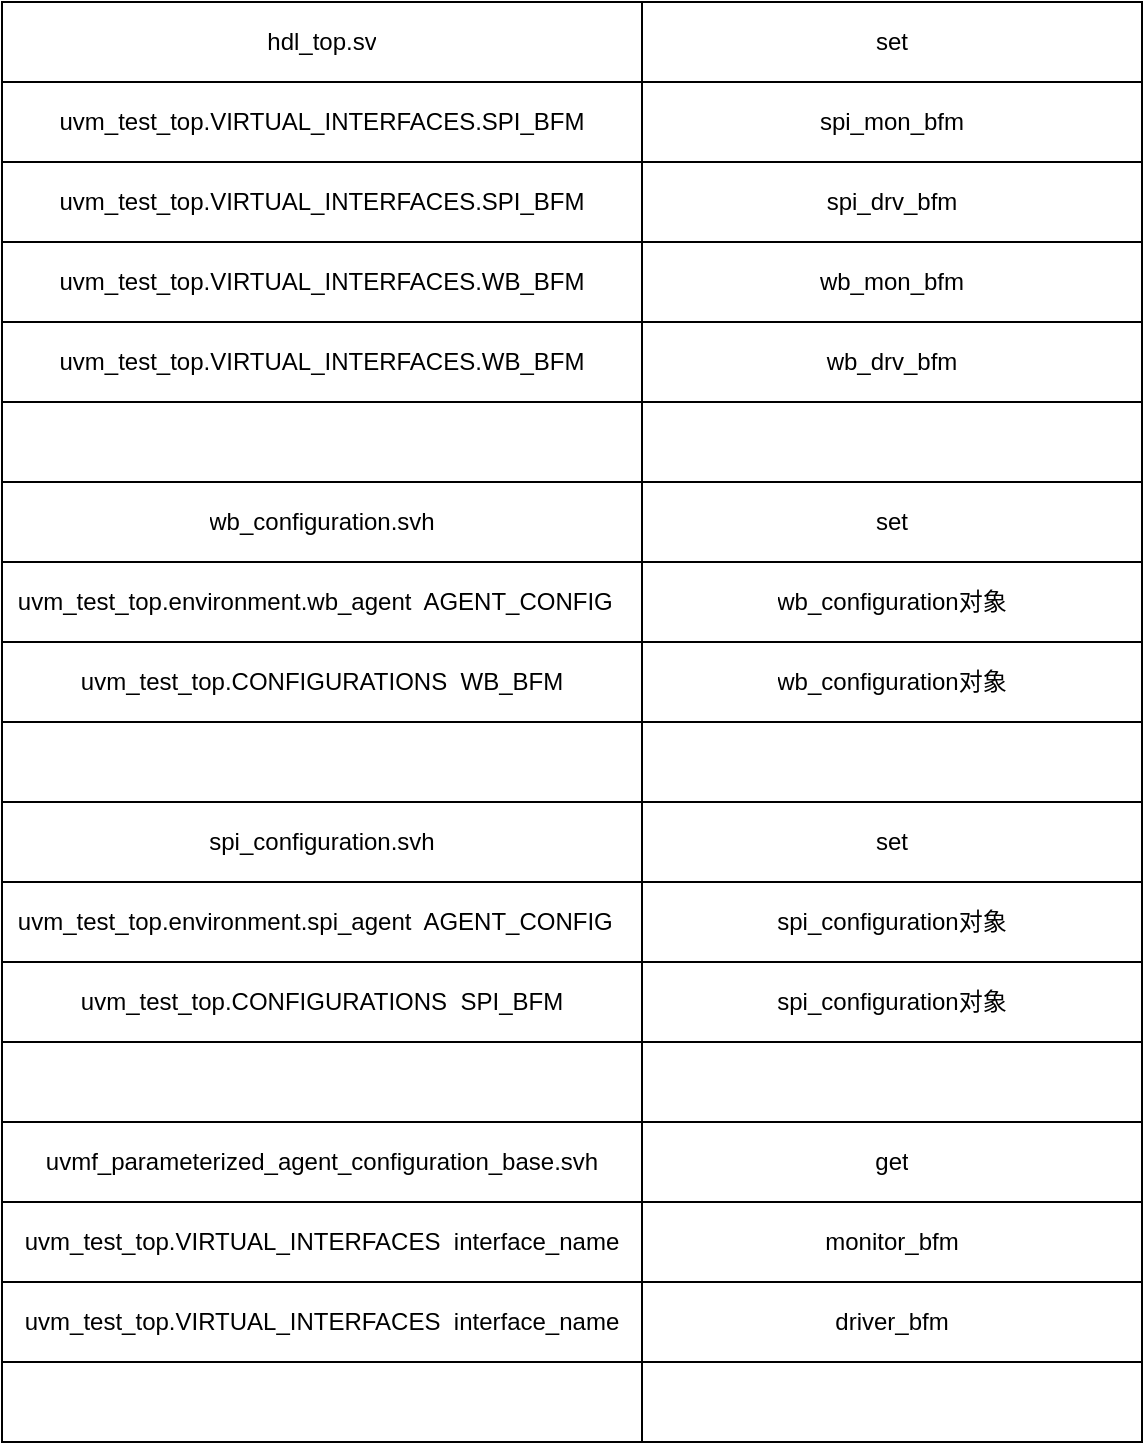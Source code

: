 <mxfile version="14.1.7" type="github">
  <diagram id="WSW8xZrhJjiLpJsR_UUB" name="第 1 页">
    <mxGraphModel dx="992" dy="1730" grid="1" gridSize="10" guides="1" tooltips="1" connect="1" arrows="1" fold="1" page="1" pageScale="1" pageWidth="827" pageHeight="1169" math="0" shadow="0">
      <root>
        <mxCell id="0" />
        <mxCell id="1" parent="0" />
        <mxCell id="j_vK4v9nBlvfzGYmeDym-2" value="" style="shape=table;html=1;whiteSpace=wrap;startSize=0;container=1;collapsible=0;childLayout=tableLayout;" vertex="1" parent="1">
          <mxGeometry x="80" y="-50" width="570" height="720" as="geometry" />
        </mxCell>
        <mxCell id="j_vK4v9nBlvfzGYmeDym-3" value="" style="shape=partialRectangle;html=1;whiteSpace=wrap;collapsible=0;dropTarget=0;pointerEvents=0;fillColor=none;top=0;left=0;bottom=0;right=0;points=[[0,0.5],[1,0.5]];portConstraint=eastwest;" vertex="1" parent="j_vK4v9nBlvfzGYmeDym-2">
          <mxGeometry width="570" height="40" as="geometry" />
        </mxCell>
        <mxCell id="j_vK4v9nBlvfzGYmeDym-4" value="hdl_top.sv" style="shape=partialRectangle;html=1;whiteSpace=wrap;connectable=0;overflow=hidden;fillColor=none;top=0;left=0;bottom=0;right=0;" vertex="1" parent="j_vK4v9nBlvfzGYmeDym-3">
          <mxGeometry width="320" height="40" as="geometry" />
        </mxCell>
        <mxCell id="j_vK4v9nBlvfzGYmeDym-5" value="set" style="shape=partialRectangle;html=1;whiteSpace=wrap;connectable=0;overflow=hidden;fillColor=none;top=0;left=0;bottom=0;right=0;" vertex="1" parent="j_vK4v9nBlvfzGYmeDym-3">
          <mxGeometry x="320" width="250" height="40" as="geometry" />
        </mxCell>
        <mxCell id="j_vK4v9nBlvfzGYmeDym-6" value="" style="shape=partialRectangle;html=1;whiteSpace=wrap;collapsible=0;dropTarget=0;pointerEvents=0;fillColor=none;top=0;left=0;bottom=0;right=0;points=[[0,0.5],[1,0.5]];portConstraint=eastwest;" vertex="1" parent="j_vK4v9nBlvfzGYmeDym-2">
          <mxGeometry y="40" width="570" height="40" as="geometry" />
        </mxCell>
        <mxCell id="j_vK4v9nBlvfzGYmeDym-7" value="" style="shape=partialRectangle;html=1;whiteSpace=wrap;connectable=0;overflow=hidden;fillColor=none;top=0;left=0;bottom=0;right=0;" vertex="1" parent="j_vK4v9nBlvfzGYmeDym-6">
          <mxGeometry width="320" height="40" as="geometry" />
        </mxCell>
        <mxCell id="j_vK4v9nBlvfzGYmeDym-8" value="" style="shape=partialRectangle;html=1;whiteSpace=wrap;connectable=0;overflow=hidden;fillColor=none;top=0;left=0;bottom=0;right=0;" vertex="1" parent="j_vK4v9nBlvfzGYmeDym-6">
          <mxGeometry x="320" width="250" height="40" as="geometry" />
        </mxCell>
        <mxCell id="j_vK4v9nBlvfzGYmeDym-9" value="" style="shape=partialRectangle;html=1;whiteSpace=wrap;collapsible=0;dropTarget=0;pointerEvents=0;fillColor=none;top=0;left=0;bottom=0;right=0;points=[[0,0.5],[1,0.5]];portConstraint=eastwest;" vertex="1" parent="j_vK4v9nBlvfzGYmeDym-2">
          <mxGeometry y="80" width="570" height="40" as="geometry" />
        </mxCell>
        <mxCell id="j_vK4v9nBlvfzGYmeDym-10" value="" style="shape=partialRectangle;html=1;whiteSpace=wrap;connectable=0;overflow=hidden;fillColor=none;top=0;left=0;bottom=0;right=0;" vertex="1" parent="j_vK4v9nBlvfzGYmeDym-9">
          <mxGeometry width="320" height="40" as="geometry" />
        </mxCell>
        <mxCell id="j_vK4v9nBlvfzGYmeDym-11" value="" style="shape=partialRectangle;html=1;whiteSpace=wrap;connectable=0;overflow=hidden;fillColor=none;top=0;left=0;bottom=0;right=0;" vertex="1" parent="j_vK4v9nBlvfzGYmeDym-9">
          <mxGeometry x="320" width="250" height="40" as="geometry" />
        </mxCell>
        <mxCell id="j_vK4v9nBlvfzGYmeDym-12" value="" style="shape=partialRectangle;html=1;whiteSpace=wrap;collapsible=0;dropTarget=0;pointerEvents=0;fillColor=none;top=0;left=0;bottom=0;right=0;points=[[0,0.5],[1,0.5]];portConstraint=eastwest;" vertex="1" parent="j_vK4v9nBlvfzGYmeDym-2">
          <mxGeometry y="120" width="570" height="40" as="geometry" />
        </mxCell>
        <mxCell id="j_vK4v9nBlvfzGYmeDym-13" value="" style="shape=partialRectangle;html=1;whiteSpace=wrap;connectable=0;overflow=hidden;fillColor=none;top=0;left=0;bottom=0;right=0;" vertex="1" parent="j_vK4v9nBlvfzGYmeDym-12">
          <mxGeometry width="320" height="40" as="geometry" />
        </mxCell>
        <mxCell id="j_vK4v9nBlvfzGYmeDym-14" value="" style="shape=partialRectangle;html=1;whiteSpace=wrap;connectable=0;overflow=hidden;fillColor=none;top=0;left=0;bottom=0;right=0;" vertex="1" parent="j_vK4v9nBlvfzGYmeDym-12">
          <mxGeometry x="320" width="250" height="40" as="geometry" />
        </mxCell>
        <mxCell id="j_vK4v9nBlvfzGYmeDym-15" value="" style="shape=partialRectangle;html=1;whiteSpace=wrap;collapsible=0;dropTarget=0;pointerEvents=0;fillColor=none;top=0;left=0;bottom=0;right=0;points=[[0,0.5],[1,0.5]];portConstraint=eastwest;" vertex="1" parent="j_vK4v9nBlvfzGYmeDym-2">
          <mxGeometry y="160" width="570" height="40" as="geometry" />
        </mxCell>
        <mxCell id="j_vK4v9nBlvfzGYmeDym-16" value="" style="shape=partialRectangle;html=1;whiteSpace=wrap;connectable=0;overflow=hidden;fillColor=none;top=0;left=0;bottom=0;right=0;" vertex="1" parent="j_vK4v9nBlvfzGYmeDym-15">
          <mxGeometry width="320" height="40" as="geometry" />
        </mxCell>
        <mxCell id="j_vK4v9nBlvfzGYmeDym-17" value="" style="shape=partialRectangle;html=1;whiteSpace=wrap;connectable=0;overflow=hidden;fillColor=none;top=0;left=0;bottom=0;right=0;" vertex="1" parent="j_vK4v9nBlvfzGYmeDym-15">
          <mxGeometry x="320" width="250" height="40" as="geometry" />
        </mxCell>
        <mxCell id="j_vK4v9nBlvfzGYmeDym-18" value="" style="shape=partialRectangle;html=1;whiteSpace=wrap;collapsible=0;dropTarget=0;pointerEvents=0;fillColor=none;top=0;left=0;bottom=0;right=0;points=[[0,0.5],[1,0.5]];portConstraint=eastwest;" vertex="1" parent="j_vK4v9nBlvfzGYmeDym-2">
          <mxGeometry y="200" width="570" height="40" as="geometry" />
        </mxCell>
        <mxCell id="j_vK4v9nBlvfzGYmeDym-19" value="" style="shape=partialRectangle;html=1;whiteSpace=wrap;connectable=0;overflow=hidden;fillColor=none;top=0;left=0;bottom=0;right=0;" vertex="1" parent="j_vK4v9nBlvfzGYmeDym-18">
          <mxGeometry width="320" height="40" as="geometry" />
        </mxCell>
        <mxCell id="j_vK4v9nBlvfzGYmeDym-20" value="" style="shape=partialRectangle;html=1;whiteSpace=wrap;connectable=0;overflow=hidden;fillColor=none;top=0;left=0;bottom=0;right=0;" vertex="1" parent="j_vK4v9nBlvfzGYmeDym-18">
          <mxGeometry x="320" width="250" height="40" as="geometry" />
        </mxCell>
        <mxCell id="j_vK4v9nBlvfzGYmeDym-21" value="" style="shape=partialRectangle;html=1;whiteSpace=wrap;collapsible=0;dropTarget=0;pointerEvents=0;fillColor=none;top=0;left=0;bottom=0;right=0;points=[[0,0.5],[1,0.5]];portConstraint=eastwest;" vertex="1" parent="j_vK4v9nBlvfzGYmeDym-2">
          <mxGeometry y="240" width="570" height="40" as="geometry" />
        </mxCell>
        <mxCell id="j_vK4v9nBlvfzGYmeDym-22" value="wb_configuration.svh" style="shape=partialRectangle;html=1;whiteSpace=wrap;connectable=0;overflow=hidden;fillColor=none;top=0;left=0;bottom=0;right=0;" vertex="1" parent="j_vK4v9nBlvfzGYmeDym-21">
          <mxGeometry width="320" height="40" as="geometry" />
        </mxCell>
        <mxCell id="j_vK4v9nBlvfzGYmeDym-23" value="set" style="shape=partialRectangle;html=1;whiteSpace=wrap;connectable=0;overflow=hidden;fillColor=none;top=0;left=0;bottom=0;right=0;" vertex="1" parent="j_vK4v9nBlvfzGYmeDym-21">
          <mxGeometry x="320" width="250" height="40" as="geometry" />
        </mxCell>
        <mxCell id="j_vK4v9nBlvfzGYmeDym-24" value="" style="shape=partialRectangle;html=1;whiteSpace=wrap;collapsible=0;dropTarget=0;pointerEvents=0;fillColor=none;top=0;left=0;bottom=0;right=0;points=[[0,0.5],[1,0.5]];portConstraint=eastwest;" vertex="1" parent="j_vK4v9nBlvfzGYmeDym-2">
          <mxGeometry y="280" width="570" height="40" as="geometry" />
        </mxCell>
        <mxCell id="j_vK4v9nBlvfzGYmeDym-25" value="uvm_test_top.environment.wb_agent&amp;nbsp; AGENT_CONFIG&amp;nbsp;&amp;nbsp;" style="shape=partialRectangle;html=1;whiteSpace=wrap;connectable=0;overflow=hidden;fillColor=none;top=0;left=0;bottom=0;right=0;" vertex="1" parent="j_vK4v9nBlvfzGYmeDym-24">
          <mxGeometry width="320" height="40" as="geometry" />
        </mxCell>
        <mxCell id="j_vK4v9nBlvfzGYmeDym-26" value="wb_configuration对象" style="shape=partialRectangle;html=1;whiteSpace=wrap;connectable=0;overflow=hidden;fillColor=none;top=0;left=0;bottom=0;right=0;" vertex="1" parent="j_vK4v9nBlvfzGYmeDym-24">
          <mxGeometry x="320" width="250" height="40" as="geometry" />
        </mxCell>
        <mxCell id="j_vK4v9nBlvfzGYmeDym-27" value="" style="shape=partialRectangle;html=1;whiteSpace=wrap;collapsible=0;dropTarget=0;pointerEvents=0;fillColor=none;top=0;left=0;bottom=0;right=0;points=[[0,0.5],[1,0.5]];portConstraint=eastwest;" vertex="1" parent="j_vK4v9nBlvfzGYmeDym-2">
          <mxGeometry y="320" width="570" height="40" as="geometry" />
        </mxCell>
        <mxCell id="j_vK4v9nBlvfzGYmeDym-28" value="uvm_test_top.CONFIGURATIONS&amp;nbsp; WB_BFM" style="shape=partialRectangle;html=1;whiteSpace=wrap;connectable=0;overflow=hidden;fillColor=none;top=0;left=0;bottom=0;right=0;" vertex="1" parent="j_vK4v9nBlvfzGYmeDym-27">
          <mxGeometry width="320" height="40" as="geometry" />
        </mxCell>
        <mxCell id="j_vK4v9nBlvfzGYmeDym-29" value="&lt;span&gt;wb_configuration对象&lt;/span&gt;" style="shape=partialRectangle;html=1;whiteSpace=wrap;connectable=0;overflow=hidden;fillColor=none;top=0;left=0;bottom=0;right=0;" vertex="1" parent="j_vK4v9nBlvfzGYmeDym-27">
          <mxGeometry x="320" width="250" height="40" as="geometry" />
        </mxCell>
        <mxCell id="j_vK4v9nBlvfzGYmeDym-30" value="" style="shape=partialRectangle;html=1;whiteSpace=wrap;collapsible=0;dropTarget=0;pointerEvents=0;fillColor=none;top=0;left=0;bottom=0;right=0;points=[[0,0.5],[1,0.5]];portConstraint=eastwest;" vertex="1" parent="j_vK4v9nBlvfzGYmeDym-2">
          <mxGeometry y="360" width="570" height="40" as="geometry" />
        </mxCell>
        <mxCell id="j_vK4v9nBlvfzGYmeDym-31" value="" style="shape=partialRectangle;html=1;whiteSpace=wrap;connectable=0;overflow=hidden;fillColor=none;top=0;left=0;bottom=0;right=0;" vertex="1" parent="j_vK4v9nBlvfzGYmeDym-30">
          <mxGeometry width="320" height="40" as="geometry" />
        </mxCell>
        <mxCell id="j_vK4v9nBlvfzGYmeDym-32" value="" style="shape=partialRectangle;html=1;whiteSpace=wrap;connectable=0;overflow=hidden;fillColor=none;top=0;left=0;bottom=0;right=0;" vertex="1" parent="j_vK4v9nBlvfzGYmeDym-30">
          <mxGeometry x="320" width="250" height="40" as="geometry" />
        </mxCell>
        <mxCell id="j_vK4v9nBlvfzGYmeDym-33" value="" style="shape=partialRectangle;html=1;whiteSpace=wrap;collapsible=0;dropTarget=0;pointerEvents=0;fillColor=none;top=0;left=0;bottom=0;right=0;points=[[0,0.5],[1,0.5]];portConstraint=eastwest;" vertex="1" parent="j_vK4v9nBlvfzGYmeDym-2">
          <mxGeometry y="400" width="570" height="40" as="geometry" />
        </mxCell>
        <mxCell id="j_vK4v9nBlvfzGYmeDym-34" value="" style="shape=partialRectangle;html=1;whiteSpace=wrap;connectable=0;overflow=hidden;fillColor=none;top=0;left=0;bottom=0;right=0;" vertex="1" parent="j_vK4v9nBlvfzGYmeDym-33">
          <mxGeometry width="320" height="40" as="geometry" />
        </mxCell>
        <mxCell id="j_vK4v9nBlvfzGYmeDym-35" value="" style="shape=partialRectangle;html=1;whiteSpace=wrap;connectable=0;overflow=hidden;fillColor=none;top=0;left=0;bottom=0;right=0;" vertex="1" parent="j_vK4v9nBlvfzGYmeDym-33">
          <mxGeometry x="320" width="250" height="40" as="geometry" />
        </mxCell>
        <mxCell id="j_vK4v9nBlvfzGYmeDym-36" value="" style="shape=partialRectangle;html=1;whiteSpace=wrap;collapsible=0;dropTarget=0;pointerEvents=0;fillColor=none;top=0;left=0;bottom=0;right=0;points=[[0,0.5],[1,0.5]];portConstraint=eastwest;" vertex="1" parent="j_vK4v9nBlvfzGYmeDym-2">
          <mxGeometry y="440" width="570" height="40" as="geometry" />
        </mxCell>
        <mxCell id="j_vK4v9nBlvfzGYmeDym-37" value="" style="shape=partialRectangle;html=1;whiteSpace=wrap;connectable=0;overflow=hidden;fillColor=none;top=0;left=0;bottom=0;right=0;" vertex="1" parent="j_vK4v9nBlvfzGYmeDym-36">
          <mxGeometry width="320" height="40" as="geometry" />
        </mxCell>
        <mxCell id="j_vK4v9nBlvfzGYmeDym-38" value="" style="shape=partialRectangle;html=1;whiteSpace=wrap;connectable=0;overflow=hidden;fillColor=none;top=0;left=0;bottom=0;right=0;" vertex="1" parent="j_vK4v9nBlvfzGYmeDym-36">
          <mxGeometry x="320" width="250" height="40" as="geometry" />
        </mxCell>
        <mxCell id="j_vK4v9nBlvfzGYmeDym-39" value="" style="shape=partialRectangle;html=1;whiteSpace=wrap;collapsible=0;dropTarget=0;pointerEvents=0;fillColor=none;top=0;left=0;bottom=0;right=0;points=[[0,0.5],[1,0.5]];portConstraint=eastwest;" vertex="1" parent="j_vK4v9nBlvfzGYmeDym-2">
          <mxGeometry y="480" width="570" height="40" as="geometry" />
        </mxCell>
        <mxCell id="j_vK4v9nBlvfzGYmeDym-40" value="" style="shape=partialRectangle;html=1;whiteSpace=wrap;connectable=0;overflow=hidden;fillColor=none;top=0;left=0;bottom=0;right=0;" vertex="1" parent="j_vK4v9nBlvfzGYmeDym-39">
          <mxGeometry width="320" height="40" as="geometry" />
        </mxCell>
        <mxCell id="j_vK4v9nBlvfzGYmeDym-41" value="" style="shape=partialRectangle;html=1;whiteSpace=wrap;connectable=0;overflow=hidden;fillColor=none;top=0;left=0;bottom=0;right=0;" vertex="1" parent="j_vK4v9nBlvfzGYmeDym-39">
          <mxGeometry x="320" width="250" height="40" as="geometry" />
        </mxCell>
        <mxCell id="j_vK4v9nBlvfzGYmeDym-42" value="" style="shape=partialRectangle;html=1;whiteSpace=wrap;collapsible=0;dropTarget=0;pointerEvents=0;fillColor=none;top=0;left=0;bottom=0;right=0;points=[[0,0.5],[1,0.5]];portConstraint=eastwest;" vertex="1" parent="j_vK4v9nBlvfzGYmeDym-2">
          <mxGeometry y="520" width="570" height="40" as="geometry" />
        </mxCell>
        <mxCell id="j_vK4v9nBlvfzGYmeDym-43" value="" style="shape=partialRectangle;html=1;whiteSpace=wrap;connectable=0;overflow=hidden;fillColor=none;top=0;left=0;bottom=0;right=0;" vertex="1" parent="j_vK4v9nBlvfzGYmeDym-42">
          <mxGeometry width="320" height="40" as="geometry" />
        </mxCell>
        <mxCell id="j_vK4v9nBlvfzGYmeDym-44" value="" style="shape=partialRectangle;html=1;whiteSpace=wrap;connectable=0;overflow=hidden;fillColor=none;top=0;left=0;bottom=0;right=0;" vertex="1" parent="j_vK4v9nBlvfzGYmeDym-42">
          <mxGeometry x="320" width="250" height="40" as="geometry" />
        </mxCell>
        <mxCell id="j_vK4v9nBlvfzGYmeDym-45" value="" style="shape=partialRectangle;html=1;whiteSpace=wrap;collapsible=0;dropTarget=0;pointerEvents=0;fillColor=none;top=0;left=0;bottom=0;right=0;points=[[0,0.5],[1,0.5]];portConstraint=eastwest;" vertex="1" parent="j_vK4v9nBlvfzGYmeDym-2">
          <mxGeometry y="560" width="570" height="40" as="geometry" />
        </mxCell>
        <mxCell id="j_vK4v9nBlvfzGYmeDym-46" value="" style="shape=partialRectangle;html=1;whiteSpace=wrap;connectable=0;overflow=hidden;fillColor=none;top=0;left=0;bottom=0;right=0;" vertex="1" parent="j_vK4v9nBlvfzGYmeDym-45">
          <mxGeometry width="320" height="40" as="geometry" />
        </mxCell>
        <mxCell id="j_vK4v9nBlvfzGYmeDym-47" value="" style="shape=partialRectangle;html=1;whiteSpace=wrap;connectable=0;overflow=hidden;fillColor=none;top=0;left=0;bottom=0;right=0;" vertex="1" parent="j_vK4v9nBlvfzGYmeDym-45">
          <mxGeometry x="320" width="250" height="40" as="geometry" />
        </mxCell>
        <mxCell id="j_vK4v9nBlvfzGYmeDym-48" value="" style="shape=partialRectangle;html=1;whiteSpace=wrap;collapsible=0;dropTarget=0;pointerEvents=0;fillColor=none;top=0;left=0;bottom=0;right=0;points=[[0,0.5],[1,0.5]];portConstraint=eastwest;" vertex="1" parent="j_vK4v9nBlvfzGYmeDym-2">
          <mxGeometry y="600" width="570" height="40" as="geometry" />
        </mxCell>
        <mxCell id="j_vK4v9nBlvfzGYmeDym-49" value="" style="shape=partialRectangle;html=1;whiteSpace=wrap;connectable=0;overflow=hidden;fillColor=none;top=0;left=0;bottom=0;right=0;" vertex="1" parent="j_vK4v9nBlvfzGYmeDym-48">
          <mxGeometry width="320" height="40" as="geometry" />
        </mxCell>
        <mxCell id="j_vK4v9nBlvfzGYmeDym-50" value="" style="shape=partialRectangle;html=1;whiteSpace=wrap;connectable=0;overflow=hidden;fillColor=none;top=0;left=0;bottom=0;right=0;" vertex="1" parent="j_vK4v9nBlvfzGYmeDym-48">
          <mxGeometry x="320" width="250" height="40" as="geometry" />
        </mxCell>
        <mxCell id="j_vK4v9nBlvfzGYmeDym-51" value="" style="shape=partialRectangle;html=1;whiteSpace=wrap;collapsible=0;dropTarget=0;pointerEvents=0;fillColor=none;top=0;left=0;bottom=0;right=0;points=[[0,0.5],[1,0.5]];portConstraint=eastwest;" vertex="1" parent="j_vK4v9nBlvfzGYmeDym-2">
          <mxGeometry y="640" width="570" height="40" as="geometry" />
        </mxCell>
        <mxCell id="j_vK4v9nBlvfzGYmeDym-52" value="" style="shape=partialRectangle;html=1;whiteSpace=wrap;connectable=0;overflow=hidden;fillColor=none;top=0;left=0;bottom=0;right=0;" vertex="1" parent="j_vK4v9nBlvfzGYmeDym-51">
          <mxGeometry width="320" height="40" as="geometry" />
        </mxCell>
        <mxCell id="j_vK4v9nBlvfzGYmeDym-53" value="" style="shape=partialRectangle;html=1;whiteSpace=wrap;connectable=0;overflow=hidden;fillColor=none;top=0;left=0;bottom=0;right=0;" vertex="1" parent="j_vK4v9nBlvfzGYmeDym-51">
          <mxGeometry x="320" width="250" height="40" as="geometry" />
        </mxCell>
        <mxCell id="j_vK4v9nBlvfzGYmeDym-70" value="" style="shape=partialRectangle;html=1;whiteSpace=wrap;collapsible=0;dropTarget=0;pointerEvents=0;fillColor=none;top=0;left=0;bottom=0;right=0;points=[[0,0.5],[1,0.5]];portConstraint=eastwest;" vertex="1" parent="j_vK4v9nBlvfzGYmeDym-2">
          <mxGeometry y="680" width="570" height="40" as="geometry" />
        </mxCell>
        <mxCell id="j_vK4v9nBlvfzGYmeDym-71" value="" style="shape=partialRectangle;html=1;whiteSpace=wrap;connectable=0;overflow=hidden;fillColor=none;top=0;left=0;bottom=0;right=0;" vertex="1" parent="j_vK4v9nBlvfzGYmeDym-70">
          <mxGeometry width="320" height="40" as="geometry" />
        </mxCell>
        <mxCell id="j_vK4v9nBlvfzGYmeDym-72" value="" style="shape=partialRectangle;html=1;whiteSpace=wrap;connectable=0;overflow=hidden;fillColor=none;top=0;left=0;bottom=0;right=0;" vertex="1" parent="j_vK4v9nBlvfzGYmeDym-70">
          <mxGeometry x="320" width="250" height="40" as="geometry" />
        </mxCell>
        <mxCell id="j_vK4v9nBlvfzGYmeDym-56" value="uvm_test_top.VIRTUAL_INTERFACES.SPI_BFM" style="shape=partialRectangle;html=1;whiteSpace=wrap;connectable=0;overflow=hidden;fillColor=none;top=0;left=0;bottom=0;right=0;" vertex="1" parent="1">
          <mxGeometry x="80" y="-10" width="320" height="40" as="geometry" />
        </mxCell>
        <mxCell id="j_vK4v9nBlvfzGYmeDym-57" value="spi_mon_bfm" style="shape=partialRectangle;html=1;whiteSpace=wrap;connectable=0;overflow=hidden;fillColor=none;top=0;left=0;bottom=0;right=0;" vertex="1" parent="1">
          <mxGeometry x="400" y="-10" width="250" height="40" as="geometry" />
        </mxCell>
        <mxCell id="j_vK4v9nBlvfzGYmeDym-58" value="&lt;span&gt;uvm_test_top.VIRTUAL_INTERFACES.SPI_BFM&lt;/span&gt;" style="shape=partialRectangle;html=1;whiteSpace=wrap;connectable=0;overflow=hidden;fillColor=none;top=0;left=0;bottom=0;right=0;" vertex="1" parent="1">
          <mxGeometry x="80" y="30" width="320" height="40" as="geometry" />
        </mxCell>
        <mxCell id="j_vK4v9nBlvfzGYmeDym-59" value="spi_drv_bfm" style="shape=partialRectangle;html=1;whiteSpace=wrap;connectable=0;overflow=hidden;fillColor=none;top=0;left=0;bottom=0;right=0;" vertex="1" parent="1">
          <mxGeometry x="400" y="30" width="250" height="40" as="geometry" />
        </mxCell>
        <mxCell id="j_vK4v9nBlvfzGYmeDym-60" value="uvm_test_top.VIRTUAL_INTERFACES.WB_BFM" style="shape=partialRectangle;html=1;whiteSpace=wrap;connectable=0;overflow=hidden;fillColor=none;top=0;left=0;bottom=0;right=0;" vertex="1" parent="1">
          <mxGeometry x="80" y="70" width="320" height="40" as="geometry" />
        </mxCell>
        <mxCell id="j_vK4v9nBlvfzGYmeDym-61" value="wb_mon_bfm" style="shape=partialRectangle;html=1;whiteSpace=wrap;connectable=0;overflow=hidden;fillColor=none;top=0;left=0;bottom=0;right=0;" vertex="1" parent="1">
          <mxGeometry x="400" y="70" width="250" height="40" as="geometry" />
        </mxCell>
        <mxCell id="j_vK4v9nBlvfzGYmeDym-62" value="uvm_test_top.VIRTUAL_INTERFACES.WB_BFM" style="shape=partialRectangle;html=1;whiteSpace=wrap;connectable=0;overflow=hidden;fillColor=none;top=0;left=0;bottom=0;right=0;" vertex="1" parent="1">
          <mxGeometry x="80" y="110" width="320" height="40" as="geometry" />
        </mxCell>
        <mxCell id="j_vK4v9nBlvfzGYmeDym-63" value="wb_drv_bfm" style="shape=partialRectangle;html=1;whiteSpace=wrap;connectable=0;overflow=hidden;fillColor=none;top=0;left=0;bottom=0;right=0;" vertex="1" parent="1">
          <mxGeometry x="400" y="110" width="250" height="40" as="geometry" />
        </mxCell>
        <mxCell id="j_vK4v9nBlvfzGYmeDym-73" value="uvmf_parameterized_agent_configuration_base.svh" style="shape=partialRectangle;html=1;whiteSpace=wrap;connectable=0;overflow=hidden;fillColor=none;top=0;left=0;bottom=0;right=0;" vertex="1" parent="1">
          <mxGeometry x="80" y="510" width="320" height="40" as="geometry" />
        </mxCell>
        <mxCell id="j_vK4v9nBlvfzGYmeDym-74" value="get" style="shape=partialRectangle;html=1;whiteSpace=wrap;connectable=0;overflow=hidden;fillColor=none;top=0;left=0;bottom=0;right=0;" vertex="1" parent="1">
          <mxGeometry x="400" y="510" width="250" height="40" as="geometry" />
        </mxCell>
        <mxCell id="j_vK4v9nBlvfzGYmeDym-75" value="uvm_test_top.VIRTUAL_INTERFACES&amp;nbsp;&amp;nbsp;interface_name" style="shape=partialRectangle;html=1;whiteSpace=wrap;connectable=0;overflow=hidden;fillColor=none;top=0;left=0;bottom=0;right=0;" vertex="1" parent="1">
          <mxGeometry x="80" y="550" width="320" height="40" as="geometry" />
        </mxCell>
        <mxCell id="j_vK4v9nBlvfzGYmeDym-76" value="monitor_bfm" style="shape=partialRectangle;html=1;whiteSpace=wrap;connectable=0;overflow=hidden;fillColor=none;top=0;left=0;bottom=0;right=0;" vertex="1" parent="1">
          <mxGeometry x="400" y="550" width="250" height="40" as="geometry" />
        </mxCell>
        <mxCell id="j_vK4v9nBlvfzGYmeDym-77" value="uvm_test_top.&lt;span&gt;VIRTUAL_INTERFACES&amp;nbsp;&amp;nbsp;interface_name&lt;/span&gt;" style="shape=partialRectangle;html=1;whiteSpace=wrap;connectable=0;overflow=hidden;fillColor=none;top=0;left=0;bottom=0;right=0;" vertex="1" parent="1">
          <mxGeometry x="80" y="590" width="320" height="40" as="geometry" />
        </mxCell>
        <mxCell id="j_vK4v9nBlvfzGYmeDym-78" value="driver_bfm" style="shape=partialRectangle;html=1;whiteSpace=wrap;connectable=0;overflow=hidden;fillColor=none;top=0;left=0;bottom=0;right=0;" vertex="1" parent="1">
          <mxGeometry x="400" y="590" width="250" height="40" as="geometry" />
        </mxCell>
        <mxCell id="j_vK4v9nBlvfzGYmeDym-79" value="spi_configuration.svh" style="shape=partialRectangle;html=1;whiteSpace=wrap;connectable=0;overflow=hidden;fillColor=none;top=0;left=0;bottom=0;right=0;" vertex="1" parent="1">
          <mxGeometry x="80" y="350" width="320" height="40" as="geometry" />
        </mxCell>
        <mxCell id="j_vK4v9nBlvfzGYmeDym-80" value="set" style="shape=partialRectangle;html=1;whiteSpace=wrap;connectable=0;overflow=hidden;fillColor=none;top=0;left=0;bottom=0;right=0;" vertex="1" parent="1">
          <mxGeometry x="400" y="350" width="250" height="40" as="geometry" />
        </mxCell>
        <mxCell id="j_vK4v9nBlvfzGYmeDym-81" value="uvm_test_top.environment.spi_agent&amp;nbsp; AGENT_CONFIG&amp;nbsp;&amp;nbsp;" style="shape=partialRectangle;html=1;whiteSpace=wrap;connectable=0;overflow=hidden;fillColor=none;top=0;left=0;bottom=0;right=0;" vertex="1" parent="1">
          <mxGeometry x="80" y="390" width="320" height="40" as="geometry" />
        </mxCell>
        <mxCell id="j_vK4v9nBlvfzGYmeDym-82" value="spi_configuration对象" style="shape=partialRectangle;html=1;whiteSpace=wrap;connectable=0;overflow=hidden;fillColor=none;top=0;left=0;bottom=0;right=0;" vertex="1" parent="1">
          <mxGeometry x="400" y="390" width="250" height="40" as="geometry" />
        </mxCell>
        <mxCell id="j_vK4v9nBlvfzGYmeDym-83" value="uvm_test_top.CONFIGURATIONS&amp;nbsp; SPI_BFM" style="shape=partialRectangle;html=1;whiteSpace=wrap;connectable=0;overflow=hidden;fillColor=none;top=0;left=0;bottom=0;right=0;" vertex="1" parent="1">
          <mxGeometry x="80" y="430" width="320" height="40" as="geometry" />
        </mxCell>
        <mxCell id="j_vK4v9nBlvfzGYmeDym-84" value="&lt;span&gt;spi_configuration对象&lt;/span&gt;" style="shape=partialRectangle;html=1;whiteSpace=wrap;connectable=0;overflow=hidden;fillColor=none;top=0;left=0;bottom=0;right=0;" vertex="1" parent="1">
          <mxGeometry x="400" y="430" width="250" height="40" as="geometry" />
        </mxCell>
      </root>
    </mxGraphModel>
  </diagram>
</mxfile>
